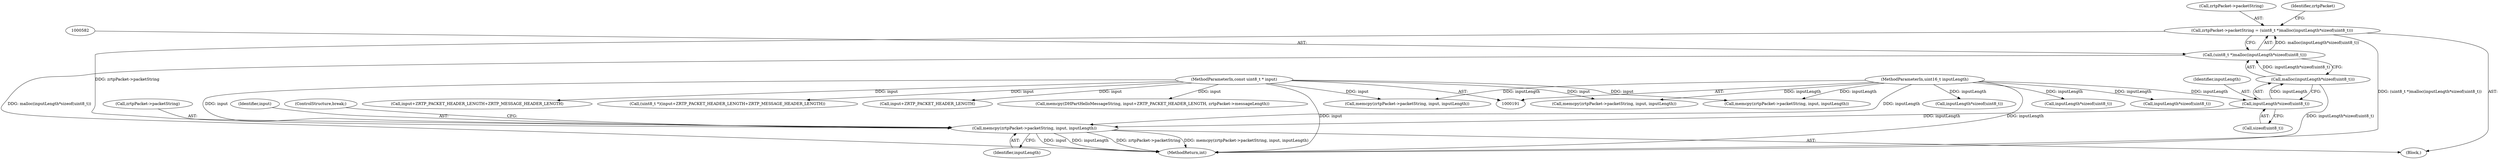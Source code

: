 digraph "0_bzrtp_bbb1e6e2f467ee4bd7b9a8c800e4f07343d7d99b@API" {
"1000588" [label="(Call,memcpy(zrtpPacket->packetString, input, inputLength))"];
"1000577" [label="(Call,zrtpPacket->packetString = (uint8_t *)malloc(inputLength*sizeof(uint8_t)))"];
"1000581" [label="(Call,(uint8_t *)malloc(inputLength*sizeof(uint8_t)))"];
"1000583" [label="(Call,malloc(inputLength*sizeof(uint8_t)))"];
"1000584" [label="(Call,inputLength*sizeof(uint8_t))"];
"1000195" [label="(MethodParameterIn,uint16_t inputLength)"];
"1000194" [label="(MethodParameterIn,const uint8_t * input)"];
"1000584" [label="(Call,inputLength*sizeof(uint8_t))"];
"1000586" [label="(Call,sizeof(uint8_t))"];
"1000594" [label="(ControlStructure,break;)"];
"1000581" [label="(Call,(uint8_t *)malloc(inputLength*sizeof(uint8_t)))"];
"1000585" [label="(Identifier,inputLength)"];
"1000202" [label="(Call,(uint8_t *)(input+ZRTP_PACKET_HEADER_LENGTH+ZRTP_MESSAGE_HEADER_LENGTH))"];
"1001080" [label="(Call,input+ZRTP_PACKET_HEADER_LENGTH)"];
"1000891" [label="(Call,memcpy(zrtpPacket->packetString, input, inputLength))"];
"1000578" [label="(Call,zrtpPacket->packetString)"];
"1000887" [label="(Call,inputLength*sizeof(uint8_t))"];
"1000589" [label="(Call,zrtpPacket->packetString)"];
"1000583" [label="(Call,malloc(inputLength*sizeof(uint8_t)))"];
"1000593" [label="(Identifier,inputLength)"];
"1000588" [label="(Call,memcpy(zrtpPacket->packetString, input, inputLength))"];
"1000215" [label="(Block,)"];
"1001911" [label="(Call,inputLength*sizeof(uint8_t))"];
"1001078" [label="(Call,memcpy(DHPartHelloMessageString, input+ZRTP_PACKET_HEADER_LENGTH, zrtpPacket->messageLength))"];
"1000592" [label="(Identifier,input)"];
"1001281" [label="(Call,inputLength*sizeof(uint8_t))"];
"1000204" [label="(Call,input+ZRTP_PACKET_HEADER_LENGTH+ZRTP_MESSAGE_HEADER_LENGTH)"];
"1001915" [label="(Call,memcpy(zrtpPacket->packetString, input, inputLength))"];
"1001966" [label="(MethodReturn,int)"];
"1000195" [label="(MethodParameterIn,uint16_t inputLength)"];
"1000590" [label="(Identifier,zrtpPacket)"];
"1001285" [label="(Call,memcpy(zrtpPacket->packetString, input, inputLength))"];
"1000194" [label="(MethodParameterIn,const uint8_t * input)"];
"1000577" [label="(Call,zrtpPacket->packetString = (uint8_t *)malloc(inputLength*sizeof(uint8_t)))"];
"1000588" -> "1000215"  [label="AST: "];
"1000588" -> "1000593"  [label="CFG: "];
"1000589" -> "1000588"  [label="AST: "];
"1000592" -> "1000588"  [label="AST: "];
"1000593" -> "1000588"  [label="AST: "];
"1000594" -> "1000588"  [label="CFG: "];
"1000588" -> "1001966"  [label="DDG: zrtpPacket->packetString"];
"1000588" -> "1001966"  [label="DDG: memcpy(zrtpPacket->packetString, input, inputLength)"];
"1000588" -> "1001966"  [label="DDG: input"];
"1000588" -> "1001966"  [label="DDG: inputLength"];
"1000577" -> "1000588"  [label="DDG: zrtpPacket->packetString"];
"1000194" -> "1000588"  [label="DDG: input"];
"1000584" -> "1000588"  [label="DDG: inputLength"];
"1000195" -> "1000588"  [label="DDG: inputLength"];
"1000577" -> "1000215"  [label="AST: "];
"1000577" -> "1000581"  [label="CFG: "];
"1000578" -> "1000577"  [label="AST: "];
"1000581" -> "1000577"  [label="AST: "];
"1000590" -> "1000577"  [label="CFG: "];
"1000577" -> "1001966"  [label="DDG: (uint8_t *)malloc(inputLength*sizeof(uint8_t))"];
"1000581" -> "1000577"  [label="DDG: malloc(inputLength*sizeof(uint8_t))"];
"1000581" -> "1000583"  [label="CFG: "];
"1000582" -> "1000581"  [label="AST: "];
"1000583" -> "1000581"  [label="AST: "];
"1000581" -> "1001966"  [label="DDG: malloc(inputLength*sizeof(uint8_t))"];
"1000583" -> "1000581"  [label="DDG: inputLength*sizeof(uint8_t)"];
"1000583" -> "1000584"  [label="CFG: "];
"1000584" -> "1000583"  [label="AST: "];
"1000583" -> "1001966"  [label="DDG: inputLength*sizeof(uint8_t)"];
"1000584" -> "1000583"  [label="DDG: inputLength"];
"1000584" -> "1000586"  [label="CFG: "];
"1000585" -> "1000584"  [label="AST: "];
"1000586" -> "1000584"  [label="AST: "];
"1000195" -> "1000584"  [label="DDG: inputLength"];
"1000195" -> "1000191"  [label="AST: "];
"1000195" -> "1001966"  [label="DDG: inputLength"];
"1000195" -> "1000887"  [label="DDG: inputLength"];
"1000195" -> "1000891"  [label="DDG: inputLength"];
"1000195" -> "1001281"  [label="DDG: inputLength"];
"1000195" -> "1001285"  [label="DDG: inputLength"];
"1000195" -> "1001911"  [label="DDG: inputLength"];
"1000195" -> "1001915"  [label="DDG: inputLength"];
"1000194" -> "1000191"  [label="AST: "];
"1000194" -> "1001966"  [label="DDG: input"];
"1000194" -> "1000202"  [label="DDG: input"];
"1000194" -> "1000204"  [label="DDG: input"];
"1000194" -> "1000891"  [label="DDG: input"];
"1000194" -> "1001078"  [label="DDG: input"];
"1000194" -> "1001080"  [label="DDG: input"];
"1000194" -> "1001285"  [label="DDG: input"];
"1000194" -> "1001915"  [label="DDG: input"];
}
